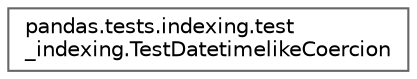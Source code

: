 digraph "Graphical Class Hierarchy"
{
 // LATEX_PDF_SIZE
  bgcolor="transparent";
  edge [fontname=Helvetica,fontsize=10,labelfontname=Helvetica,labelfontsize=10];
  node [fontname=Helvetica,fontsize=10,shape=box,height=0.2,width=0.4];
  rankdir="LR";
  Node0 [id="Node000000",label="pandas.tests.indexing.test\l_indexing.TestDatetimelikeCoercion",height=0.2,width=0.4,color="grey40", fillcolor="white", style="filled",URL="$d4/d2e/classpandas_1_1tests_1_1indexing_1_1test__indexing_1_1TestDatetimelikeCoercion.html",tooltip=" "];
}
